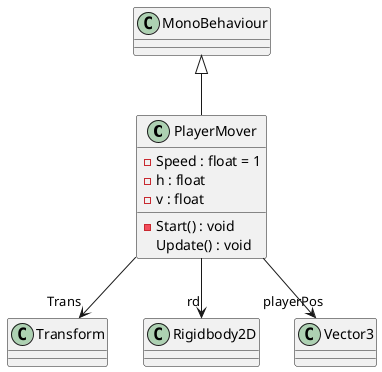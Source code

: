 @startuml
class PlayerMover {
    - Speed : float = 1
    - h : float
    - v : float
    - Start() : void
    Update() : void
}
MonoBehaviour <|-- PlayerMover
PlayerMover --> "Trans" Transform
PlayerMover --> "rd" Rigidbody2D
PlayerMover --> "playerPos" Vector3
@enduml
